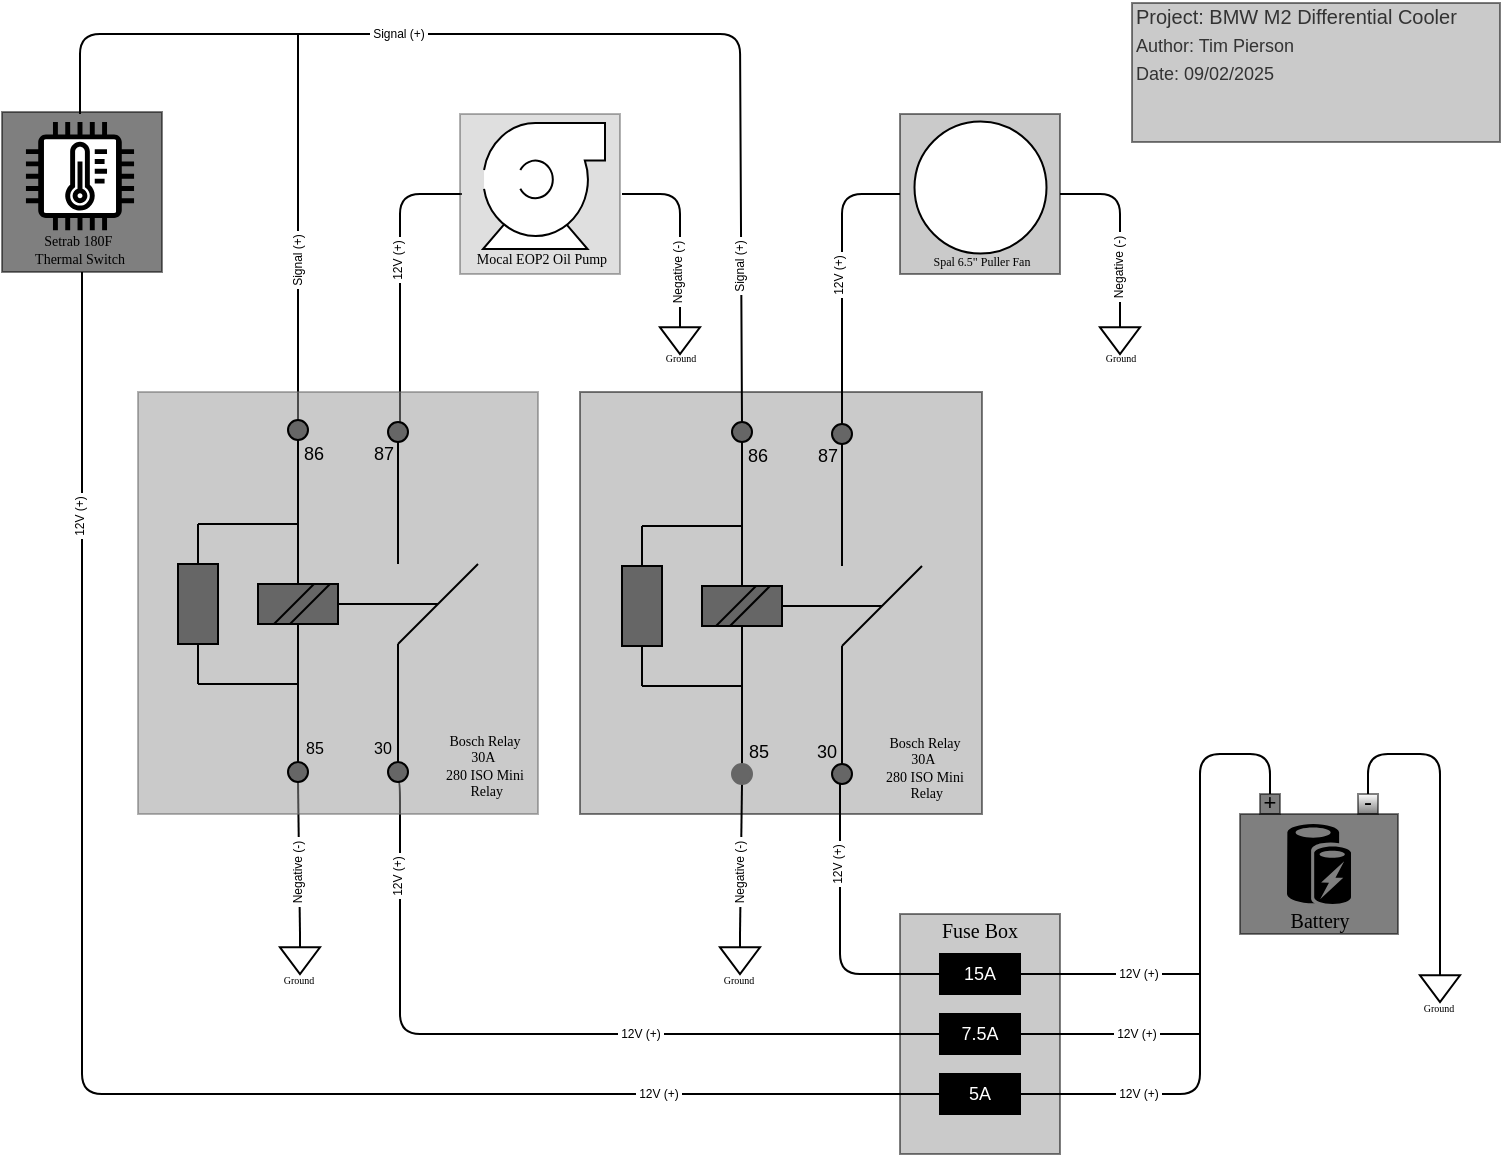 <mxfile version="28.1.2">
  <diagram name="Page-1" id="_E8ELYtHnHAGCjDZnW66">
    <mxGraphModel dx="474" dy="375" grid="1" gridSize="10" guides="1" tooltips="1" connect="1" arrows="1" fold="1" page="1" pageScale="1" pageWidth="1100" pageHeight="850" background="none" math="0" shadow="0" adaptiveColors="none">
      <root>
        <mxCell id="0" />
        <mxCell id="1" parent="0" />
        <mxCell id="ljTsGrph6UNTOj-xFB7d-183" value="" style="group;opacity=50;fillColor=default;fillStyle=solid;container=0;" vertex="1" connectable="0" parent="1">
          <mxGeometry x="380" y="219" width="201" height="211" as="geometry" />
        </mxCell>
        <mxCell id="ljTsGrph6UNTOj-xFB7d-103" value="" style="rounded=0;whiteSpace=wrap;html=1;fillColor=light-dark(#959595,#FFFFFF);gradientColor=none;strokeColor=#000000;opacity=50;fillStyle=solid;" vertex="1" parent="1">
          <mxGeometry x="380" y="219" width="201" height="211" as="geometry" />
        </mxCell>
        <mxCell id="ljTsGrph6UNTOj-xFB7d-180" value="" style="group;fillStyle=solid;" vertex="1" connectable="0" parent="1">
          <mxGeometry x="540" y="480" width="80" height="120" as="geometry" />
        </mxCell>
        <mxCell id="ljTsGrph6UNTOj-xFB7d-109" value="" style="rounded=0;whiteSpace=wrap;html=1;fillColor=light-dark(#959595,#959595);gradientColor=none;strokeColor=light-dark(#000000,#000000);opacity=50;fillStyle=solid;" vertex="1" parent="ljTsGrph6UNTOj-xFB7d-180">
          <mxGeometry width="80" height="120" as="geometry" />
        </mxCell>
        <mxCell id="ljTsGrph6UNTOj-xFB7d-20" value="15A" style="rounded=0;whiteSpace=wrap;html=1;fontSize=9;fillColor=light-dark(#000000,#000000);fontColor=light-dark(#FFFFFF,#FFFFFF);" vertex="1" parent="ljTsGrph6UNTOj-xFB7d-180">
          <mxGeometry x="20" y="20" width="40" height="20" as="geometry" />
        </mxCell>
        <mxCell id="ljTsGrph6UNTOj-xFB7d-21" value="7.5A" style="rounded=0;whiteSpace=wrap;html=1;fontSize=9;fillStyle=solid;fillColor=light-dark(#000000,#000000);fontColor=light-dark(#FFFFFF,#FFFFFF);" vertex="1" parent="ljTsGrph6UNTOj-xFB7d-180">
          <mxGeometry x="20" y="50" width="40" height="20" as="geometry" />
        </mxCell>
        <mxCell id="ljTsGrph6UNTOj-xFB7d-23" value="5A" style="rounded=0;whiteSpace=wrap;html=1;fontSize=9;fillStyle=solid;fillColor=#000000;fontColor=light-dark(#FFFFFF,#FFFFFF);" vertex="1" parent="ljTsGrph6UNTOj-xFB7d-180">
          <mxGeometry x="20" y="80" width="40" height="20" as="geometry" />
        </mxCell>
        <mxCell id="ljTsGrph6UNTOj-xFB7d-173" value="&lt;div&gt;Fuse Box&lt;/div&gt;" style="text;html=1;align=center;verticalAlign=middle;whiteSpace=wrap;rounded=0;fontFamily=Verdana;fontSize=10;" vertex="1" parent="ljTsGrph6UNTOj-xFB7d-180">
          <mxGeometry x="10" y="2" width="60" height="12" as="geometry" />
        </mxCell>
        <mxCell id="ljTsGrph6UNTOj-xFB7d-195" value="" style="edgeStyle=orthogonalEdgeStyle;rounded=1;orthogonalLoop=1;jettySize=auto;html=1;endArrow=none;endFill=0;curved=0;" edge="1" parent="1" source="5BmA53OhYEYzgZZ_0BUa-34">
          <mxGeometry relative="1" as="geometry">
            <mxPoint x="239" y="40" as="targetPoint" />
          </mxGeometry>
        </mxCell>
        <mxCell id="ljTsGrph6UNTOj-xFB7d-84" value="" style="edgeStyle=orthogonalEdgeStyle;rounded=1;orthogonalLoop=1;jettySize=auto;html=1;entryX=0;entryY=0.5;entryDx=0;entryDy=0;endArrow=none;endFill=0;curved=0;" edge="1" parent="1" source="5BmA53OhYEYzgZZ_0BUa-36">
          <mxGeometry relative="1" as="geometry">
            <mxPoint x="321" y="120" as="targetPoint" />
            <Array as="points">
              <mxPoint x="290" y="120" />
            </Array>
          </mxGeometry>
        </mxCell>
        <mxCell id="ljTsGrph6UNTOj-xFB7d-54" value="" style="edgeStyle=orthogonalEdgeStyle;rounded=1;orthogonalLoop=1;jettySize=auto;html=1;entryX=0;entryY=0.5;entryDx=0;entryDy=0;endArrow=none;endFill=0;curved=0;exitX=0.5;exitY=1;exitDx=0;exitDy=0;" edge="1" parent="1" source="5BmA53OhYEYzgZZ_0BUa-42" target="ljTsGrph6UNTOj-xFB7d-21">
          <mxGeometry relative="1" as="geometry">
            <mxPoint x="390" y="540" as="targetPoint" />
            <Array as="points">
              <mxPoint x="290" y="414" />
              <mxPoint x="290" y="540" />
            </Array>
          </mxGeometry>
        </mxCell>
        <mxCell id="ljTsGrph6UNTOj-xFB7d-51" value="" style="edgeStyle=orthogonalEdgeStyle;rounded=1;orthogonalLoop=1;jettySize=auto;html=1;endArrow=none;endFill=0;entryX=0;entryY=0.5;entryDx=0;entryDy=0;curved=0;" edge="1" parent="1" source="5BmA53OhYEYzgZZ_0BUa-123" target="ljTsGrph6UNTOj-xFB7d-20">
          <mxGeometry relative="1" as="geometry">
            <mxPoint x="510" y="500" as="targetPoint" />
            <Array as="points">
              <mxPoint x="510" y="510" />
            </Array>
          </mxGeometry>
        </mxCell>
        <mxCell id="ljTsGrph6UNTOj-xFB7d-101" value="" style="edgeStyle=orthogonalEdgeStyle;rounded=1;orthogonalLoop=1;jettySize=auto;html=1;endArrow=none;endFill=0;entryX=0.5;entryY=1;entryDx=0;entryDy=0;curved=0;" edge="1" parent="1" source="ljTsGrph6UNTOj-xFB7d-23" target="ljTsGrph6UNTOj-xFB7d-97">
          <mxGeometry relative="1" as="geometry">
            <mxPoint x="192" y="570" as="targetPoint" />
          </mxGeometry>
        </mxCell>
        <mxCell id="ljTsGrph6UNTOj-xFB7d-142" value="&lt;font style=&quot;font-size: 6px;&quot;&gt;&amp;nbsp;12V (+)&amp;nbsp;&lt;/font&gt;" style="edgeLabel;html=1;align=center;verticalAlign=middle;resizable=0;points=[];" vertex="1" connectable="0" parent="ljTsGrph6UNTOj-xFB7d-101">
          <mxGeometry x="-0.468" y="-1" relative="1" as="geometry">
            <mxPoint x="82" y="-1" as="offset" />
          </mxGeometry>
        </mxCell>
        <mxCell id="ljTsGrph6UNTOj-xFB7d-28" value="" style="endArrow=none;html=1;rounded=1;exitX=1;exitY=0.5;exitDx=0;exitDy=0;entryX=0.5;entryY=0;entryDx=0;entryDy=0;shadow=0;curved=0;" edge="1" parent="1" target="ljTsGrph6UNTOj-xFB7d-24">
          <mxGeometry width="50" height="50" relative="1" as="geometry">
            <mxPoint x="600" y="570" as="sourcePoint" />
            <mxPoint x="725" y="420" as="targetPoint" />
            <Array as="points">
              <mxPoint x="690" y="570" />
              <mxPoint x="690" y="400" />
              <mxPoint x="725" y="400" />
            </Array>
          </mxGeometry>
        </mxCell>
        <mxCell id="ljTsGrph6UNTOj-xFB7d-29" value="" style="endArrow=none;html=1;rounded=0;entryX=1;entryY=0.5;entryDx=0;entryDy=0;" edge="1" parent="1" target="ljTsGrph6UNTOj-xFB7d-21">
          <mxGeometry width="50" height="50" relative="1" as="geometry">
            <mxPoint x="690" y="540" as="sourcePoint" />
            <mxPoint x="720" y="580" as="targetPoint" />
          </mxGeometry>
        </mxCell>
        <mxCell id="ljTsGrph6UNTOj-xFB7d-30" value="" style="endArrow=none;html=1;rounded=0;entryX=1.001;entryY=0.397;entryDx=0;entryDy=0;entryPerimeter=0;jumpStyle=arc;" edge="1" parent="1">
          <mxGeometry width="50" height="50" relative="1" as="geometry">
            <mxPoint x="690" y="510" as="sourcePoint" />
            <mxPoint x="600.04" y="509.94" as="targetPoint" />
          </mxGeometry>
        </mxCell>
        <mxCell id="ljTsGrph6UNTOj-xFB7d-56" value="" style="endArrow=none;html=1;rounded=0;entryX=0.5;entryY=1;entryDx=0;entryDy=0;exitX=0.5;exitY=0;exitDx=0;exitDy=0;exitPerimeter=0;" edge="1" parent="1" target="5BmA53OhYEYzgZZ_0BUa-122">
          <mxGeometry width="50" height="50" relative="1" as="geometry">
            <mxPoint x="460" y="490" as="sourcePoint" />
            <mxPoint x="460" y="470" as="targetPoint" />
          </mxGeometry>
        </mxCell>
        <mxCell id="ljTsGrph6UNTOj-xFB7d-58" value="" style="endArrow=none;html=1;rounded=0;entryX=0.5;entryY=1;entryDx=0;entryDy=0;exitX=0.5;exitY=0;exitDx=0;exitDy=0;exitPerimeter=0;" edge="1" parent="1" source="ljTsGrph6UNTOj-xFB7d-137" target="5BmA53OhYEYzgZZ_0BUa-41">
          <mxGeometry width="50" height="50" relative="1" as="geometry">
            <mxPoint x="240" y="490" as="sourcePoint" />
            <mxPoint x="240" y="415" as="targetPoint" />
          </mxGeometry>
        </mxCell>
        <mxCell id="ljTsGrph6UNTOj-xFB7d-189" value="" style="edgeStyle=orthogonalEdgeStyle;rounded=1;orthogonalLoop=1;jettySize=auto;html=1;entryX=0.5;entryY=0;entryDx=0;entryDy=0;endArrow=none;endFill=0;curved=0;" edge="1" parent="1" source="ljTsGrph6UNTOj-xFB7d-59" target="ljTsGrph6UNTOj-xFB7d-25">
          <mxGeometry relative="1" as="geometry">
            <Array as="points">
              <mxPoint x="810" y="400" />
              <mxPoint x="774" y="400" />
            </Array>
          </mxGeometry>
        </mxCell>
        <mxCell id="ljTsGrph6UNTOj-xFB7d-59" value="&lt;font style=&quot;font-size: 5px;&quot; face=&quot;Verdana&quot;&gt;Ground&lt;/font&gt;" style="pointerEvents=1;verticalLabelPosition=bottom;shadow=0;dashed=0;align=center;html=1;verticalAlign=top;shape=mxgraph.electrical.signal_sources.signal_ground;spacingLeft=-2;spacing=-11;" vertex="1" parent="1">
          <mxGeometry x="800" y="504" width="20" height="20" as="geometry" />
        </mxCell>
        <mxCell id="ljTsGrph6UNTOj-xFB7d-73" value="" style="edgeStyle=orthogonalEdgeStyle;rounded=1;orthogonalLoop=1;jettySize=auto;html=1;entryX=0.5;entryY=0;entryDx=0;entryDy=0;endArrow=none;endFill=0;jumpStyle=arc;curved=0;" edge="1" parent="1" source="ljTsGrph6UNTOj-xFB7d-70" target="5BmA53OhYEYzgZZ_0BUa-121">
          <mxGeometry relative="1" as="geometry">
            <mxPoint x="475.0" y="90" as="targetPoint" />
          </mxGeometry>
        </mxCell>
        <mxCell id="ljTsGrph6UNTOj-xFB7d-139" value="&lt;div&gt;&amp;nbsp;12V (+)&amp;nbsp;&lt;/div&gt;" style="edgeLabel;html=1;align=center;verticalAlign=middle;resizable=0;points=[];fontSize=6;horizontal=0;spacing=2;spacingBottom=-1;" vertex="1" connectable="0" parent="ljTsGrph6UNTOj-xFB7d-73">
          <mxGeometry x="0.158" y="2" relative="1" as="geometry">
            <mxPoint x="-4" y="-13" as="offset" />
          </mxGeometry>
        </mxCell>
        <mxCell id="ljTsGrph6UNTOj-xFB7d-70" value="" style="whiteSpace=wrap;html=1;aspect=fixed;fillStyle=solid;gradientColor=none;fillColor=light-dark(#959595,#FFFFFF);opacity=50;fontFamily=Verdana;strokeColor=default;spacing=1;fontColor=default;" vertex="1" parent="1">
          <mxGeometry x="540" y="80" width="80" height="80" as="geometry" />
        </mxCell>
        <mxCell id="ljTsGrph6UNTOj-xFB7d-74" value="Ground" style="pointerEvents=1;verticalLabelPosition=bottom;shadow=0;dashed=0;align=center;html=1;verticalAlign=top;shape=mxgraph.electrical.signal_sources.signal_ground;spacing=-2;spacingLeft=-1;fontFamily=Verdana;fontSize=5;spacingBottom=0;spacingTop=-3;" vertex="1" parent="1">
          <mxGeometry x="640" y="180" width="20" height="20" as="geometry" />
        </mxCell>
        <mxCell id="ljTsGrph6UNTOj-xFB7d-86" value="Ground" style="pointerEvents=1;verticalLabelPosition=bottom;shadow=0;dashed=0;align=center;html=1;verticalAlign=top;shape=mxgraph.electrical.signal_sources.signal_ground;labelPosition=center;spacing=-2;spacingLeft=-1;fontSize=5;fontFamily=Verdana;spacingTop=-3;" vertex="1" parent="1">
          <mxGeometry x="420" y="180" width="20" height="20" as="geometry" />
        </mxCell>
        <mxCell id="ljTsGrph6UNTOj-xFB7d-87" value="" style="endArrow=none;html=1;rounded=1;entryX=1;entryY=0.5;entryDx=0;entryDy=0;exitX=0.5;exitY=0;exitDx=0;exitDy=0;exitPerimeter=0;curved=0;" edge="1" parent="1" source="ljTsGrph6UNTOj-xFB7d-86">
          <mxGeometry width="50" height="50" relative="1" as="geometry">
            <mxPoint x="290.5" y="200" as="sourcePoint" />
            <mxPoint x="401" y="120" as="targetPoint" />
            <Array as="points">
              <mxPoint x="430" y="120" />
            </Array>
          </mxGeometry>
        </mxCell>
        <mxCell id="ljTsGrph6UNTOj-xFB7d-92" value="" style="endArrow=none;html=1;rounded=1;curved=0;entryX=0.5;entryY=0;entryDx=0;entryDy=0;" edge="1" parent="1" target="5BmA53OhYEYzgZZ_0BUa-119">
          <mxGeometry width="50" height="50" relative="1" as="geometry">
            <mxPoint x="130" y="80" as="sourcePoint" />
            <mxPoint x="460" y="40" as="targetPoint" />
            <Array as="points">
              <mxPoint x="130" y="40" />
              <mxPoint x="460" y="40" />
            </Array>
          </mxGeometry>
        </mxCell>
        <mxCell id="ljTsGrph6UNTOj-xFB7d-135" value="&amp;nbsp;Signal (+)&amp;nbsp;" style="edgeLabel;html=1;align=center;verticalAlign=middle;resizable=0;points=[];fontSize=6;" vertex="1" connectable="0" parent="ljTsGrph6UNTOj-xFB7d-92">
          <mxGeometry x="0.379" relative="1" as="geometry">
            <mxPoint x="-171" y="-19" as="offset" />
          </mxGeometry>
        </mxCell>
        <mxCell id="ljTsGrph6UNTOj-xFB7d-104" value="" style="endArrow=none;html=1;rounded=1;exitX=0.5;exitY=0;exitDx=0;exitDy=0;exitPerimeter=0;curved=0;entryX=1;entryY=0.5;entryDx=0;entryDy=0;" edge="1" parent="1" source="ljTsGrph6UNTOj-xFB7d-74" target="ljTsGrph6UNTOj-xFB7d-70">
          <mxGeometry width="50" height="50" relative="1" as="geometry">
            <mxPoint x="580" y="244" as="sourcePoint" />
            <mxPoint x="650" y="120" as="targetPoint" />
            <Array as="points">
              <mxPoint x="650" y="120" />
            </Array>
          </mxGeometry>
        </mxCell>
        <mxCell id="ljTsGrph6UNTOj-xFB7d-115" value="" style="group;fillColor=#959595;fillStyle=solid;gradientColor=none;container=0;opacity=30;strokeColor=default;" vertex="1" connectable="0" parent="1">
          <mxGeometry x="320" y="80" width="80" height="80" as="geometry" />
        </mxCell>
        <mxCell id="ljTsGrph6UNTOj-xFB7d-81" value="" style="shape=mxgraph.pid.pumps.centrifugal_pump_1;html=1;pointerEvents=1;align=center;verticalLabelPosition=bottom;verticalAlign=top;dashed=0;fontSize=8;spacing=7;container=0;movable=1;resizable=1;rotatable=1;deletable=1;editable=1;locked=0;connectable=1;fillStyle=solid;" vertex="1" parent="1">
          <mxGeometry x="331.5" y="84.5" width="61" height="63" as="geometry">
            <mxRectangle x="331.5" y="84.5" width="50" height="40" as="alternateBounds" />
          </mxGeometry>
        </mxCell>
        <mxCell id="ljTsGrph6UNTOj-xFB7d-136" value="&lt;font style=&quot;font-size: 5px;&quot; face=&quot;Verdana&quot;&gt;Ground&lt;/font&gt;" style="pointerEvents=1;verticalLabelPosition=bottom;shadow=0;dashed=0;align=center;html=1;verticalAlign=top;shape=mxgraph.electrical.signal_sources.signal_ground;spacingLeft=-2;spacing=-11;fillStyle=solid;" vertex="1" parent="1">
          <mxGeometry x="450" y="490" width="20" height="20" as="geometry" />
        </mxCell>
        <mxCell id="ljTsGrph6UNTOj-xFB7d-137" value="&lt;font style=&quot;font-size: 5px;&quot; face=&quot;Verdana&quot;&gt;Ground&lt;/font&gt;" style="pointerEvents=1;verticalLabelPosition=bottom;shadow=0;dashed=0;align=center;html=1;verticalAlign=top;shape=mxgraph.electrical.signal_sources.signal_ground;spacingLeft=-2;spacing=-11;" vertex="1" parent="1">
          <mxGeometry x="230" y="490" width="20" height="20" as="geometry" />
        </mxCell>
        <mxCell id="ljTsGrph6UNTOj-xFB7d-148" value="&lt;font style=&quot;font-size: 6px;&quot;&gt;&amp;nbsp;Negative (-)&amp;nbsp;&lt;/font&gt;" style="edgeLabel;html=1;align=center;verticalAlign=middle;resizable=0;points=[];horizontal=0;" vertex="1" connectable="0" parent="1">
          <mxGeometry x="647" y="157" as="geometry" />
        </mxCell>
        <mxCell id="ljTsGrph6UNTOj-xFB7d-150" value="&lt;font style=&quot;font-size: 6px;&quot;&gt;&amp;nbsp;Negative (-)&amp;nbsp;&lt;/font&gt;" style="edgeLabel;html=1;align=center;verticalAlign=middle;resizable=0;points=[];horizontal=0;spacingBottom=1;" vertex="1" connectable="0" parent="1">
          <mxGeometry x="428" y="157" as="geometry">
            <mxPoint x="-1" y="-3" as="offset" />
          </mxGeometry>
        </mxCell>
        <mxCell id="ljTsGrph6UNTOj-xFB7d-151" value="&lt;div&gt;&amp;nbsp;12V (+)&amp;nbsp;&lt;/div&gt;" style="edgeLabel;html=1;align=center;verticalAlign=middle;resizable=0;points=[];fontSize=6;horizontal=0;spacing=2;spacingBottom=-1;" vertex="1" connectable="0" parent="1">
          <mxGeometry x="288" y="154" as="geometry" />
        </mxCell>
        <mxCell id="ljTsGrph6UNTOj-xFB7d-152" value="&lt;div&gt;&amp;nbsp;12V (+)&amp;nbsp;&lt;/div&gt;" style="edgeLabel;html=1;align=center;verticalAlign=middle;resizable=0;points=[];fontSize=6;horizontal=0;spacing=2;spacingBottom=-1;" vertex="1" connectable="0" parent="1">
          <mxGeometry x="129" y="282" as="geometry" />
        </mxCell>
        <mxCell id="ljTsGrph6UNTOj-xFB7d-153" value="&amp;nbsp;Signal (+)&amp;nbsp;" style="edgeLabel;html=1;align=center;verticalAlign=middle;resizable=0;points=[];fontSize=6;horizontal=0;spacingBottom=-1;" vertex="1" connectable="0" parent="1">
          <mxGeometry x="238" y="154" as="geometry" />
        </mxCell>
        <mxCell id="ljTsGrph6UNTOj-xFB7d-154" value="&amp;nbsp;Signal (+)&amp;nbsp;" style="edgeLabel;html=1;align=center;verticalAlign=middle;resizable=0;points=[];fontSize=6;horizontal=0;spacingBottom=-1;" vertex="1" connectable="0" parent="1">
          <mxGeometry x="459" y="157" as="geometry" />
        </mxCell>
        <mxCell id="ljTsGrph6UNTOj-xFB7d-156" value="&lt;font style=&quot;font-size: 6px;&quot;&gt;&amp;nbsp;12V (+)&amp;nbsp;&lt;/font&gt;" style="edgeLabel;html=1;align=center;verticalAlign=middle;resizable=0;points=[];" vertex="1" connectable="0" parent="1">
          <mxGeometry x="410" y="538" as="geometry" />
        </mxCell>
        <mxCell id="ljTsGrph6UNTOj-xFB7d-157" value="&lt;font style=&quot;font-size: 6px;&quot;&gt;&amp;nbsp;12V (+)&amp;nbsp;&lt;/font&gt;" style="edgeLabel;html=1;align=center;verticalAlign=middle;resizable=0;points=[];" vertex="1" connectable="0" parent="1">
          <mxGeometry x="659" y="568" as="geometry" />
        </mxCell>
        <mxCell id="ljTsGrph6UNTOj-xFB7d-158" value="&lt;font style=&quot;font-size: 6px;&quot;&gt;&amp;nbsp;12V (+)&amp;nbsp;&lt;/font&gt;" style="edgeLabel;html=1;align=center;verticalAlign=middle;resizable=0;points=[];" vertex="1" connectable="0" parent="1">
          <mxGeometry x="658" y="538" as="geometry" />
        </mxCell>
        <mxCell id="ljTsGrph6UNTOj-xFB7d-159" value="&lt;font style=&quot;font-size: 6px;&quot;&gt;&amp;nbsp;12V (+)&amp;nbsp;&lt;/font&gt;" style="edgeLabel;html=1;align=center;verticalAlign=middle;resizable=0;points=[];" vertex="1" connectable="0" parent="1">
          <mxGeometry x="659" y="508" as="geometry" />
        </mxCell>
        <mxCell id="ljTsGrph6UNTOj-xFB7d-161" value="&lt;font style=&quot;font-size: 6px;&quot;&gt;&amp;nbsp;Negative (-)&amp;nbsp;&lt;/font&gt;" style="edgeLabel;html=1;align=center;verticalAlign=middle;resizable=0;points=[];horizontal=0;spacingBottom=1;" vertex="1" connectable="0" parent="1">
          <mxGeometry x="237" y="460" as="geometry" />
        </mxCell>
        <mxCell id="ljTsGrph6UNTOj-xFB7d-162" value="&lt;font style=&quot;font-size: 6px;&quot;&gt;&amp;nbsp;Negative (-)&amp;nbsp;&lt;/font&gt;" style="edgeLabel;html=1;align=center;verticalAlign=middle;resizable=0;points=[];horizontal=0;spacingBottom=1;" vertex="1" connectable="0" parent="1">
          <mxGeometry x="458" y="460" as="geometry" />
        </mxCell>
        <mxCell id="ljTsGrph6UNTOj-xFB7d-163" value="&lt;div&gt;&amp;nbsp;12V (+)&amp;nbsp;&lt;/div&gt;" style="edgeLabel;html=1;align=center;verticalAlign=middle;resizable=0;points=[];fontSize=6;horizontal=0;spacing=2;spacingBottom=-1;" vertex="1" connectable="0" parent="1">
          <mxGeometry x="509" y="460" as="geometry">
            <mxPoint x="-1" y="4" as="offset" />
          </mxGeometry>
        </mxCell>
        <mxCell id="ljTsGrph6UNTOj-xFB7d-167" value="&lt;div&gt;&amp;nbsp;12V (+)&amp;nbsp;&lt;/div&gt;" style="edgeLabel;html=1;align=center;verticalAlign=middle;resizable=0;points=[];fontSize=6;horizontal=0;spacing=2;spacingBottom=-1;" vertex="1" connectable="0" parent="1">
          <mxGeometry x="289" y="466" as="geometry">
            <mxPoint x="-1" y="4" as="offset" />
          </mxGeometry>
        </mxCell>
        <mxCell id="ljTsGrph6UNTOj-xFB7d-175" value="&lt;div&gt;Spal 6.5&quot; Puller Fan&lt;/div&gt;" style="text;html=1;align=center;verticalAlign=middle;whiteSpace=wrap;rounded=0;fontFamily=Verdana;fontSize=6;" vertex="1" parent="1">
          <mxGeometry x="526" y="139" width="110" height="30" as="geometry" />
        </mxCell>
        <mxCell id="ljTsGrph6UNTOj-xFB7d-176" value="&lt;div&gt;Mocal EOP2 Oil Pump&lt;/div&gt;" style="text;html=1;align=center;verticalAlign=middle;whiteSpace=wrap;rounded=0;fontFamily=Verdana;fontSize=7;" vertex="1" parent="1">
          <mxGeometry x="306" y="138" width="110" height="30" as="geometry" />
        </mxCell>
        <mxCell id="ljTsGrph6UNTOj-xFB7d-178" value="" style="group;fillStyle=solid;" vertex="1" connectable="0" parent="1">
          <mxGeometry x="90" y="79" width="81" height="80" as="geometry" />
        </mxCell>
        <mxCell id="ljTsGrph6UNTOj-xFB7d-97" value="" style="rounded=0;whiteSpace=wrap;html=1;fillColor=light-dark(#FFFFFF,#FFFFFF);gradientColor=light-dark(#000000,#000000);opacity=50;" vertex="1" parent="ljTsGrph6UNTOj-xFB7d-178">
          <mxGeometry x="1" width="80" height="80" as="geometry" />
        </mxCell>
        <mxCell id="ljTsGrph6UNTOj-xFB7d-192" value="" style="rounded=1;whiteSpace=wrap;html=1;arcSize=0;" vertex="1" parent="ljTsGrph6UNTOj-xFB7d-178">
          <mxGeometry x="21.48" y="12.53" width="37.03" height="39.12" as="geometry" />
        </mxCell>
        <mxCell id="ljTsGrph6UNTOj-xFB7d-126" value="" style="outlineConnect=0;fontColor=#232F3E;gradientColor=none;fillColor=light-dark(#000000,#1A1A1A);strokeColor=#FFFFFF;dashed=0;verticalLabelPosition=bottom;verticalAlign=top;align=center;html=1;fontSize=12;fontStyle=0;aspect=fixed;pointerEvents=1;shape=mxgraph.aws4.iot_thing_temperature_sensor;shadow=0;perimeterSpacing=4;fillStyle=auto;" vertex="1" parent="ljTsGrph6UNTOj-xFB7d-178">
          <mxGeometry x="12.97" y="5.06" width="54.06" height="54.06" as="geometry" />
        </mxCell>
        <mxCell id="ljTsGrph6UNTOj-xFB7d-177" value="&lt;div&gt;Setrab 180F&amp;nbsp;&lt;/div&gt;&lt;div&gt;Thermal Switch&lt;/div&gt;" style="text;html=1;align=center;verticalAlign=middle;whiteSpace=wrap;rounded=0;fontFamily=Verdana;fontSize=7;" vertex="1" parent="ljTsGrph6UNTOj-xFB7d-178">
          <mxGeometry y="54" width="80" height="30" as="geometry" />
        </mxCell>
        <mxCell id="ljTsGrph6UNTOj-xFB7d-182" value="" style="group" vertex="1" connectable="0" parent="1">
          <mxGeometry x="159" y="219" width="200" height="211" as="geometry" />
        </mxCell>
        <mxCell id="ljTsGrph6UNTOj-xFB7d-102" value="" style="rounded=0;whiteSpace=wrap;html=1;fillColor=light-dark(#959595,#959595);gradientColor=none;strokeColor=#666666;opacity=50;" vertex="1" parent="ljTsGrph6UNTOj-xFB7d-182">
          <mxGeometry width="200" height="211" as="geometry" />
        </mxCell>
        <mxCell id="5BmA53OhYEYzgZZ_0BUa-3" value="" style="rounded=0;whiteSpace=wrap;html=1;fillStyle=solid;fillColor=light-dark(#666666,#FFFFFF);gradientColor=none;gradientDirection=north;strokeWidth=1;" parent="ljTsGrph6UNTOj-xFB7d-182" vertex="1">
          <mxGeometry x="60" y="96" width="40" height="20" as="geometry" />
        </mxCell>
        <mxCell id="5BmA53OhYEYzgZZ_0BUa-5" value="" style="endArrow=none;html=1;rounded=0;exitX=1;exitY=0.5;exitDx=0;exitDy=0;" parent="ljTsGrph6UNTOj-xFB7d-182" source="5BmA53OhYEYzgZZ_0BUa-3" edge="1">
          <mxGeometry width="50" height="50" relative="1" as="geometry">
            <mxPoint x="90" y="136" as="sourcePoint" />
            <mxPoint x="150" y="106" as="targetPoint" />
          </mxGeometry>
        </mxCell>
        <mxCell id="5BmA53OhYEYzgZZ_0BUa-7" value="" style="endArrow=none;html=1;rounded=0;" parent="ljTsGrph6UNTOj-xFB7d-182" edge="1">
          <mxGeometry width="50" height="50" relative="1" as="geometry">
            <mxPoint x="80" y="46" as="sourcePoint" />
            <mxPoint x="80" y="46" as="targetPoint" />
          </mxGeometry>
        </mxCell>
        <mxCell id="5BmA53OhYEYzgZZ_0BUa-13" value="" style="endArrow=none;html=1;rounded=0;" parent="ljTsGrph6UNTOj-xFB7d-182" edge="1">
          <mxGeometry width="50" height="50" relative="1" as="geometry">
            <mxPoint x="80" y="146" as="sourcePoint" />
            <mxPoint x="80" y="116" as="targetPoint" />
          </mxGeometry>
        </mxCell>
        <mxCell id="5BmA53OhYEYzgZZ_0BUa-15" value="" style="endArrow=none;html=1;rounded=0;exitX=0.5;exitY=0;exitDx=0;exitDy=0;" parent="ljTsGrph6UNTOj-xFB7d-182" source="5BmA53OhYEYzgZZ_0BUa-3" edge="1">
          <mxGeometry width="50" height="50" relative="1" as="geometry">
            <mxPoint x="180" y="156" as="sourcePoint" />
            <mxPoint x="80" y="66" as="targetPoint" />
          </mxGeometry>
        </mxCell>
        <mxCell id="5BmA53OhYEYzgZZ_0BUa-17" value="" style="endArrow=none;html=1;rounded=0;" parent="ljTsGrph6UNTOj-xFB7d-182" edge="1">
          <mxGeometry width="50" height="50" relative="1" as="geometry">
            <mxPoint x="130" y="126" as="sourcePoint" />
            <mxPoint x="170" y="86" as="targetPoint" />
          </mxGeometry>
        </mxCell>
        <mxCell id="5BmA53OhYEYzgZZ_0BUa-18" value="" style="endArrow=none;html=1;rounded=0;" parent="ljTsGrph6UNTOj-xFB7d-182" source="5BmA53OhYEYzgZZ_0BUa-34" edge="1">
          <mxGeometry width="50" height="50" relative="1" as="geometry">
            <mxPoint x="80" y="26" as="sourcePoint" />
            <mxPoint x="80" y="66" as="targetPoint" />
          </mxGeometry>
        </mxCell>
        <mxCell id="5BmA53OhYEYzgZZ_0BUa-19" value="" style="endArrow=none;html=1;rounded=0;" parent="ljTsGrph6UNTOj-xFB7d-182" edge="1">
          <mxGeometry width="50" height="50" relative="1" as="geometry">
            <mxPoint x="80" y="186" as="sourcePoint" />
            <mxPoint x="80" y="146" as="targetPoint" />
          </mxGeometry>
        </mxCell>
        <mxCell id="5BmA53OhYEYzgZZ_0BUa-20" value="" style="endArrow=none;html=1;rounded=0;exitX=1;exitY=1;exitDx=0;exitDy=0;" parent="ljTsGrph6UNTOj-xFB7d-182" edge="1" source="5BmA53OhYEYzgZZ_0BUa-93">
          <mxGeometry width="50" height="50" relative="1" as="geometry">
            <mxPoint x="130" y="186" as="sourcePoint" />
            <mxPoint x="130" y="126" as="targetPoint" />
          </mxGeometry>
        </mxCell>
        <mxCell id="5BmA53OhYEYzgZZ_0BUa-21" value="" style="endArrow=none;html=1;rounded=0;" parent="ljTsGrph6UNTOj-xFB7d-182" source="5BmA53OhYEYzgZZ_0BUa-36" edge="1">
          <mxGeometry width="50" height="50" relative="1" as="geometry">
            <mxPoint x="130" y="86" as="sourcePoint" />
            <mxPoint x="130" y="26" as="targetPoint" />
          </mxGeometry>
        </mxCell>
        <mxCell id="5BmA53OhYEYzgZZ_0BUa-26" value="" style="rounded=0;whiteSpace=wrap;html=1;fillColor=light-dark(#666666,#FFFFFF);" parent="ljTsGrph6UNTOj-xFB7d-182" vertex="1">
          <mxGeometry x="20" y="86" width="20" height="40" as="geometry" />
        </mxCell>
        <mxCell id="5BmA53OhYEYzgZZ_0BUa-28" value="" style="endArrow=none;html=1;rounded=0;entryX=0.5;entryY=0;entryDx=0;entryDy=0;" parent="ljTsGrph6UNTOj-xFB7d-182" target="5BmA53OhYEYzgZZ_0BUa-26" edge="1">
          <mxGeometry width="50" height="50" relative="1" as="geometry">
            <mxPoint x="30" y="66" as="sourcePoint" />
            <mxPoint x="230" y="106" as="targetPoint" />
          </mxGeometry>
        </mxCell>
        <mxCell id="5BmA53OhYEYzgZZ_0BUa-29" value="" style="endArrow=none;html=1;rounded=0;" parent="ljTsGrph6UNTOj-xFB7d-182" edge="1">
          <mxGeometry width="50" height="50" relative="1" as="geometry">
            <mxPoint x="30" y="66" as="sourcePoint" />
            <mxPoint x="80" y="66" as="targetPoint" />
          </mxGeometry>
        </mxCell>
        <mxCell id="5BmA53OhYEYzgZZ_0BUa-32" value="" style="endArrow=none;html=1;rounded=0;entryX=0.5;entryY=1;entryDx=0;entryDy=0;" parent="ljTsGrph6UNTOj-xFB7d-182" target="5BmA53OhYEYzgZZ_0BUa-26" edge="1">
          <mxGeometry width="50" height="50" relative="1" as="geometry">
            <mxPoint x="30" y="146" as="sourcePoint" />
            <mxPoint x="230" y="106" as="targetPoint" />
          </mxGeometry>
        </mxCell>
        <mxCell id="5BmA53OhYEYzgZZ_0BUa-33" value="" style="endArrow=none;html=1;rounded=0;" parent="ljTsGrph6UNTOj-xFB7d-182" edge="1">
          <mxGeometry width="50" height="50" relative="1" as="geometry">
            <mxPoint x="30" y="146" as="sourcePoint" />
            <mxPoint x="80" y="146" as="targetPoint" />
          </mxGeometry>
        </mxCell>
        <mxCell id="5BmA53OhYEYzgZZ_0BUa-35" value="" style="endArrow=none;html=1;rounded=0;" parent="ljTsGrph6UNTOj-xFB7d-182" target="5BmA53OhYEYzgZZ_0BUa-34" edge="1">
          <mxGeometry width="50" height="50" relative="1" as="geometry">
            <mxPoint x="80" y="26" as="sourcePoint" />
            <mxPoint x="80" y="66" as="targetPoint" />
          </mxGeometry>
        </mxCell>
        <mxCell id="5BmA53OhYEYzgZZ_0BUa-34" value="" style="ellipse;whiteSpace=wrap;html=1;aspect=fixed;fillColor=#666666;fillStyle=solid;" parent="ljTsGrph6UNTOj-xFB7d-182" vertex="1">
          <mxGeometry x="75" y="14" width="10" height="10" as="geometry" />
        </mxCell>
        <mxCell id="5BmA53OhYEYzgZZ_0BUa-39" value="" style="endArrow=none;html=1;rounded=0;" parent="ljTsGrph6UNTOj-xFB7d-182" target="5BmA53OhYEYzgZZ_0BUa-36" edge="1">
          <mxGeometry width="50" height="50" relative="1" as="geometry">
            <mxPoint x="130" y="86" as="sourcePoint" />
            <mxPoint x="130" y="26" as="targetPoint" />
          </mxGeometry>
        </mxCell>
        <mxCell id="5BmA53OhYEYzgZZ_0BUa-36" value="" style="ellipse;whiteSpace=wrap;html=1;aspect=fixed;fillColor=#666666;fillStyle=solid;" parent="ljTsGrph6UNTOj-xFB7d-182" vertex="1">
          <mxGeometry x="125" y="15" width="10" height="10" as="geometry" />
        </mxCell>
        <mxCell id="5BmA53OhYEYzgZZ_0BUa-41" value="" style="ellipse;whiteSpace=wrap;html=1;aspect=fixed;fillColor=#666666;fillStyle=solid;" parent="ljTsGrph6UNTOj-xFB7d-182" vertex="1">
          <mxGeometry x="75" y="185" width="10" height="10" as="geometry" />
        </mxCell>
        <mxCell id="5BmA53OhYEYzgZZ_0BUa-42" value="" style="ellipse;whiteSpace=wrap;html=1;aspect=fixed;fillStyle=solid;fillColor=#666666;" parent="ljTsGrph6UNTOj-xFB7d-182" vertex="1">
          <mxGeometry x="125" y="185" width="10" height="10" as="geometry" />
        </mxCell>
        <mxCell id="5BmA53OhYEYzgZZ_0BUa-93" value="&lt;font&gt;30&lt;/font&gt;" style="text;html=1;align=center;verticalAlign=middle;whiteSpace=wrap;rounded=0;fontSize=8;" parent="ljTsGrph6UNTOj-xFB7d-182" vertex="1">
          <mxGeometry x="115" y="171" width="15" height="14" as="geometry" />
        </mxCell>
        <mxCell id="5BmA53OhYEYzgZZ_0BUa-94" value="&lt;font&gt;85&lt;/font&gt;" style="text;html=1;align=center;verticalAlign=middle;whiteSpace=wrap;rounded=0;fontSize=8;" parent="ljTsGrph6UNTOj-xFB7d-182" vertex="1">
          <mxGeometry x="81" y="171" width="15" height="14" as="geometry" />
        </mxCell>
        <mxCell id="5BmA53OhYEYzgZZ_0BUa-100" value="&lt;div&gt;&lt;font style=&quot;font-size: 9px;&quot;&gt;87&lt;/font&gt;&lt;/div&gt;" style="text;html=1;align=center;verticalAlign=middle;whiteSpace=wrap;rounded=0;" parent="ljTsGrph6UNTOj-xFB7d-182" vertex="1">
          <mxGeometry x="118" y="26" width="10" height="8" as="geometry" />
        </mxCell>
        <mxCell id="5BmA53OhYEYzgZZ_0BUa-101" value="&lt;font style=&quot;font-size: 9px;&quot;&gt;86&lt;/font&gt;" style="text;html=1;align=center;verticalAlign=middle;whiteSpace=wrap;rounded=0;" parent="ljTsGrph6UNTOj-xFB7d-182" vertex="1">
          <mxGeometry x="83" y="26" width="10" height="8" as="geometry" />
        </mxCell>
        <mxCell id="ljTsGrph6UNTOj-xFB7d-171" value="&lt;div&gt;Bosch Relay&lt;/div&gt;&lt;div&gt;30A&amp;nbsp;&lt;/div&gt;&lt;div&gt;280 ISO Mini&lt;/div&gt;&lt;div&gt;&amp;nbsp;Relay&lt;/div&gt;" style="text;html=1;align=center;verticalAlign=middle;rounded=0;fontSize=7;fontStyle=0;fontFamily=Verdana;labelPosition=center;verticalLabelPosition=middle;" vertex="1" parent="ljTsGrph6UNTOj-xFB7d-182">
          <mxGeometry x="148" y="166" width="50" height="41" as="geometry" />
        </mxCell>
        <mxCell id="ljTsGrph6UNTOj-xFB7d-198" value="" style="endArrow=none;html=1;rounded=0;exitX=0.25;exitY=1;exitDx=0;exitDy=0;entryX=0.75;entryY=0;entryDx=0;entryDy=0;strokeColor=light-dark(#000000,#000000);startSize=6;endSize=6;" edge="1" parent="ljTsGrph6UNTOj-xFB7d-182">
          <mxGeometry width="50" height="50" relative="1" as="geometry">
            <mxPoint x="68" y="116" as="sourcePoint" />
            <mxPoint x="88" y="96" as="targetPoint" />
          </mxGeometry>
        </mxCell>
        <mxCell id="ljTsGrph6UNTOj-xFB7d-181" value="" style="group;opacity=50;" vertex="1" connectable="0" parent="1">
          <mxGeometry x="710" y="420" width="78" height="71" as="geometry" />
        </mxCell>
        <mxCell id="ljTsGrph6UNTOj-xFB7d-1" value="" style="rounded=0;whiteSpace=wrap;html=1;fillStyle=auto;gradientColor=light-dark(#000000,#FFFFFF);opacity=50;" vertex="1" parent="ljTsGrph6UNTOj-xFB7d-181">
          <mxGeometry y="10" width="79" height="60" as="geometry" />
        </mxCell>
        <mxCell id="ljTsGrph6UNTOj-xFB7d-24" value="&lt;font style=&quot;font-size: 11px;&quot;&gt;+&lt;/font&gt;" style="whiteSpace=wrap;html=1;aspect=fixed;fillStyle=solid;fillColor=light-dark(#FFFFFF,#FFFFFF);strokeColor=light-dark(#000000,#FFFFFF);spacingBottom=2;gradientColor=#000000;opacity=50;" vertex="1" parent="ljTsGrph6UNTOj-xFB7d-181">
          <mxGeometry x="10" width="10" height="10" as="geometry" />
        </mxCell>
        <mxCell id="ljTsGrph6UNTOj-xFB7d-25" value="-" style="whiteSpace=wrap;html=1;aspect=fixed;fillStyle=solid;strokeWidth=1;spacingBottom=2;gradientColor=#000000;opacity=50;" vertex="1" parent="ljTsGrph6UNTOj-xFB7d-181">
          <mxGeometry x="59" width="10" height="10" as="geometry" />
        </mxCell>
        <mxCell id="ljTsGrph6UNTOj-xFB7d-112" value="" style="verticalLabelPosition=bottom;html=1;verticalAlign=top;align=center;strokeColor=none;fillColor=light-dark(#000000,#1A1A1A);shape=mxgraph.azure.azure_cache;" vertex="1" parent="ljTsGrph6UNTOj-xFB7d-181">
          <mxGeometry x="23.5" y="15" width="32" height="40" as="geometry" />
        </mxCell>
        <mxCell id="ljTsGrph6UNTOj-xFB7d-174" value="&lt;div&gt;&lt;font face=&quot;Verdana&quot;&gt;Battery&lt;/font&gt;&lt;/div&gt;" style="text;html=1;align=center;verticalAlign=middle;whiteSpace=wrap;rounded=0;fontColor=light-dark(#000000,#000000);fontSize=10;labelBorderColor=none;textShadow=0;" vertex="1" parent="ljTsGrph6UNTOj-xFB7d-181">
          <mxGeometry x="9.5" y="55" width="60" height="16" as="geometry" />
        </mxCell>
        <mxCell id="ljTsGrph6UNTOj-xFB7d-184" value="&lt;div&gt;&lt;font style=&quot;font-size: 10px;&quot;&gt;Project: BMW M2 Differential Cooler&lt;/font&gt;&lt;/div&gt;&lt;div&gt;&lt;font style=&quot;font-size: 9px;&quot;&gt;Author: Tim Pierson&lt;/font&gt;&lt;/div&gt;&lt;div&gt;&lt;font style=&quot;font-size: 9px;&quot;&gt;Date: 09/02/2025&lt;/font&gt;&lt;/div&gt;&lt;div&gt;&lt;br&gt;&lt;/div&gt;&lt;div&gt;&lt;br&gt;&lt;/div&gt;" style="text;html=1;align=left;verticalAlign=middle;whiteSpace=wrap;rounded=0;strokeColor=#000000;spacingRight=14;spacing=2;fillColor=#959595;fontColor=#333333;glass=0;gradientColor=none;opacity=50;fillStyle=solid;" vertex="1" parent="1">
          <mxGeometry x="656" y="24.5" width="184" height="69.5" as="geometry" />
        </mxCell>
        <mxCell id="ljTsGrph6UNTOj-xFB7d-187" value="" style="group;fillColor=none;" vertex="1" connectable="0" parent="1">
          <mxGeometry x="547.25" y="83.75" width="80.25" height="70" as="geometry" />
        </mxCell>
        <mxCell id="ljTsGrph6UNTOj-xFB7d-186" value="" style="ellipse;whiteSpace=wrap;html=1;fillColor=light-dark(#FFFFFF,#FFFFFF);" vertex="1" parent="ljTsGrph6UNTOj-xFB7d-187">
          <mxGeometry width="66" height="66" as="geometry" />
        </mxCell>
        <mxCell id="ljTsGrph6UNTOj-xFB7d-191" value="" style="shape=image;html=1;verticalAlign=top;verticalLabelPosition=bottom;labelBackgroundColor=#ffffff;imageAspect=0;aspect=fixed;image=https://icons.diagrams.net/icon-cache1/Bootstrap_Vol_2-2296/fan-593.svg" vertex="1" parent="ljTsGrph6UNTOj-xFB7d-187">
          <mxGeometry x="-1" width="67" height="67" as="geometry" />
        </mxCell>
        <mxCell id="ljTsGrph6UNTOj-xFB7d-199" value="" style="endArrow=none;html=1;rounded=0;exitX=0.25;exitY=1;exitDx=0;exitDy=0;entryX=0.75;entryY=0;entryDx=0;entryDy=0;strokeColor=light-dark(#000000,#000000);startSize=6;endSize=6;" edge="1" parent="1">
          <mxGeometry width="50" height="50" relative="1" as="geometry">
            <mxPoint x="235" y="335" as="sourcePoint" />
            <mxPoint x="255" y="315" as="targetPoint" />
          </mxGeometry>
        </mxCell>
        <mxCell id="5BmA53OhYEYzgZZ_0BUa-103" value="" style="rounded=0;whiteSpace=wrap;html=1;fillColor=#666666;strokeColor=light-dark(#000000,#000000);gradientColor=none;fillStyle=solid;" parent="1" vertex="1">
          <mxGeometry x="441" y="316" width="40" height="20" as="geometry" />
        </mxCell>
        <mxCell id="ljTsGrph6UNTOj-xFB7d-201" value="" style="endArrow=none;html=1;rounded=0;exitX=0.25;exitY=1;exitDx=0;exitDy=0;entryX=0.75;entryY=0;entryDx=0;entryDy=0;strokeColor=light-dark(#000000,#000000);startSize=6;endSize=6;" edge="1" parent="1">
          <mxGeometry width="50" height="50" relative="1" as="geometry">
            <mxPoint x="448" y="336" as="sourcePoint" />
            <mxPoint x="468" y="316" as="targetPoint" />
          </mxGeometry>
        </mxCell>
        <mxCell id="ljTsGrph6UNTOj-xFB7d-202" value="" style="endArrow=none;html=1;rounded=0;exitX=0.25;exitY=1;exitDx=0;exitDy=0;entryX=0.75;entryY=0;entryDx=0;entryDy=0;strokeColor=light-dark(#000000,#000000);startSize=6;endSize=6;" edge="1" parent="1">
          <mxGeometry width="50" height="50" relative="1" as="geometry">
            <mxPoint x="455" y="336" as="sourcePoint" />
            <mxPoint x="475" y="316" as="targetPoint" />
          </mxGeometry>
        </mxCell>
        <mxCell id="5BmA53OhYEYzgZZ_0BUa-104" value="" style="endArrow=none;html=1;rounded=0;exitX=1;exitY=0.5;exitDx=0;exitDy=0;" parent="1" source="5BmA53OhYEYzgZZ_0BUa-103" edge="1">
          <mxGeometry width="50" height="50" relative="1" as="geometry">
            <mxPoint x="471" y="356" as="sourcePoint" />
            <mxPoint x="531" y="326" as="targetPoint" />
          </mxGeometry>
        </mxCell>
        <mxCell id="5BmA53OhYEYzgZZ_0BUa-105" value="" style="endArrow=none;html=1;rounded=0;" parent="1" edge="1">
          <mxGeometry width="50" height="50" relative="1" as="geometry">
            <mxPoint x="461" y="266" as="sourcePoint" />
            <mxPoint x="461" y="266" as="targetPoint" />
          </mxGeometry>
        </mxCell>
        <mxCell id="5BmA53OhYEYzgZZ_0BUa-106" value="" style="endArrow=none;html=1;rounded=0;" parent="1" edge="1">
          <mxGeometry width="50" height="50" relative="1" as="geometry">
            <mxPoint x="461" y="366" as="sourcePoint" />
            <mxPoint x="461" y="336" as="targetPoint" />
          </mxGeometry>
        </mxCell>
        <mxCell id="5BmA53OhYEYzgZZ_0BUa-107" value="" style="endArrow=none;html=1;rounded=0;exitX=0.5;exitY=0;exitDx=0;exitDy=0;" parent="1" source="5BmA53OhYEYzgZZ_0BUa-103" edge="1">
          <mxGeometry width="50" height="50" relative="1" as="geometry">
            <mxPoint x="561" y="376" as="sourcePoint" />
            <mxPoint x="461" y="286" as="targetPoint" />
          </mxGeometry>
        </mxCell>
        <mxCell id="5BmA53OhYEYzgZZ_0BUa-108" value="" style="endArrow=none;html=1;rounded=0;" parent="1" edge="1">
          <mxGeometry width="50" height="50" relative="1" as="geometry">
            <mxPoint x="511" y="346" as="sourcePoint" />
            <mxPoint x="551" y="306" as="targetPoint" />
          </mxGeometry>
        </mxCell>
        <mxCell id="5BmA53OhYEYzgZZ_0BUa-109" value="" style="endArrow=none;html=1;rounded=0;" parent="1" source="5BmA53OhYEYzgZZ_0BUa-119" edge="1">
          <mxGeometry width="50" height="50" relative="1" as="geometry">
            <mxPoint x="461" y="246" as="sourcePoint" />
            <mxPoint x="461" y="286" as="targetPoint" />
          </mxGeometry>
        </mxCell>
        <mxCell id="5BmA53OhYEYzgZZ_0BUa-110" value="" style="endArrow=none;html=1;rounded=0;exitX=0.5;exitY=0;exitDx=0;exitDy=0;" parent="1" edge="1" source="5BmA53OhYEYzgZZ_0BUa-122">
          <mxGeometry width="50" height="50" relative="1" as="geometry">
            <mxPoint x="461" y="406" as="sourcePoint" />
            <mxPoint x="461" y="366" as="targetPoint" />
          </mxGeometry>
        </mxCell>
        <mxCell id="5BmA53OhYEYzgZZ_0BUa-111" value="" style="endArrow=none;html=1;rounded=0;exitX=1;exitY=1;exitDx=0;exitDy=0;" parent="1" edge="1" source="5BmA53OhYEYzgZZ_0BUa-126">
          <mxGeometry width="50" height="50" relative="1" as="geometry">
            <mxPoint x="511" y="406" as="sourcePoint" />
            <mxPoint x="511" y="346" as="targetPoint" />
          </mxGeometry>
        </mxCell>
        <mxCell id="5BmA53OhYEYzgZZ_0BUa-112" value="" style="endArrow=none;html=1;rounded=0;" parent="1" source="5BmA53OhYEYzgZZ_0BUa-121" edge="1">
          <mxGeometry width="50" height="50" relative="1" as="geometry">
            <mxPoint x="511" y="306" as="sourcePoint" />
            <mxPoint x="511" y="246" as="targetPoint" />
          </mxGeometry>
        </mxCell>
        <mxCell id="5BmA53OhYEYzgZZ_0BUa-113" value="" style="rounded=0;whiteSpace=wrap;html=1;fillStyle=solid;fillColor=light-dark(#666666,#FFFFFF);strokeColor=light-dark(#000000,#000000);" parent="1" vertex="1">
          <mxGeometry x="401" y="306" width="20" height="40" as="geometry" />
        </mxCell>
        <mxCell id="5BmA53OhYEYzgZZ_0BUa-114" value="" style="endArrow=none;html=1;rounded=0;entryX=0.5;entryY=0;entryDx=0;entryDy=0;" parent="1" target="5BmA53OhYEYzgZZ_0BUa-113" edge="1">
          <mxGeometry width="50" height="50" relative="1" as="geometry">
            <mxPoint x="411" y="286" as="sourcePoint" />
            <mxPoint x="611" y="326" as="targetPoint" />
          </mxGeometry>
        </mxCell>
        <mxCell id="5BmA53OhYEYzgZZ_0BUa-115" value="" style="endArrow=none;html=1;rounded=0;" parent="1" edge="1">
          <mxGeometry width="50" height="50" relative="1" as="geometry">
            <mxPoint x="411" y="286" as="sourcePoint" />
            <mxPoint x="461" y="286" as="targetPoint" />
          </mxGeometry>
        </mxCell>
        <mxCell id="5BmA53OhYEYzgZZ_0BUa-116" value="" style="endArrow=none;html=1;rounded=0;entryX=0.5;entryY=1;entryDx=0;entryDy=0;" parent="1" target="5BmA53OhYEYzgZZ_0BUa-113" edge="1">
          <mxGeometry width="50" height="50" relative="1" as="geometry">
            <mxPoint x="411" y="366" as="sourcePoint" />
            <mxPoint x="611" y="326" as="targetPoint" />
          </mxGeometry>
        </mxCell>
        <mxCell id="5BmA53OhYEYzgZZ_0BUa-117" value="" style="endArrow=none;html=1;rounded=0;" parent="1" edge="1">
          <mxGeometry width="50" height="50" relative="1" as="geometry">
            <mxPoint x="411" y="366" as="sourcePoint" />
            <mxPoint x="461" y="366" as="targetPoint" />
          </mxGeometry>
        </mxCell>
        <mxCell id="5BmA53OhYEYzgZZ_0BUa-118" value="" style="endArrow=none;html=1;rounded=0;" parent="1" target="5BmA53OhYEYzgZZ_0BUa-119" edge="1">
          <mxGeometry width="50" height="50" relative="1" as="geometry">
            <mxPoint x="461" y="246" as="sourcePoint" />
            <mxPoint x="461" y="286" as="targetPoint" />
          </mxGeometry>
        </mxCell>
        <mxCell id="5BmA53OhYEYzgZZ_0BUa-119" value="" style="ellipse;whiteSpace=wrap;html=1;aspect=fixed;fillColor=#666666;fillStyle=solid;" parent="1" vertex="1">
          <mxGeometry x="456" y="234" width="10" height="10" as="geometry" />
        </mxCell>
        <mxCell id="5BmA53OhYEYzgZZ_0BUa-120" value="" style="endArrow=none;html=1;rounded=0;" parent="1" target="5BmA53OhYEYzgZZ_0BUa-121" edge="1">
          <mxGeometry width="50" height="50" relative="1" as="geometry">
            <mxPoint x="511" y="306" as="sourcePoint" />
            <mxPoint x="511" y="246" as="targetPoint" />
          </mxGeometry>
        </mxCell>
        <mxCell id="5BmA53OhYEYzgZZ_0BUa-121" value="" style="ellipse;whiteSpace=wrap;html=1;aspect=fixed;fillColor=#666666;fillStyle=solid;" parent="1" vertex="1">
          <mxGeometry x="506" y="235" width="10" height="10" as="geometry" />
        </mxCell>
        <mxCell id="5BmA53OhYEYzgZZ_0BUa-122" value="" style="ellipse;whiteSpace=wrap;html=1;aspect=fixed;fillColor=#666666;fillStyle=solid;gradientColor=none;strokeColor=#666666;" parent="1" vertex="1">
          <mxGeometry x="456" y="405" width="10" height="10" as="geometry" />
        </mxCell>
        <mxCell id="5BmA53OhYEYzgZZ_0BUa-123" value="" style="ellipse;whiteSpace=wrap;html=1;aspect=fixed;fillColor=#666666;strokeColor=#000000;fillStyle=solid;" parent="1" vertex="1">
          <mxGeometry x="506" y="405" width="10" height="10" as="geometry" />
        </mxCell>
        <mxCell id="5BmA53OhYEYzgZZ_0BUa-126" value="&lt;font style=&quot;font-size: 9px;&quot;&gt;30&lt;/font&gt;" style="text;html=1;align=center;verticalAlign=middle;whiteSpace=wrap;rounded=0;" parent="1" vertex="1">
          <mxGeometry x="496" y="391" width="15" height="14" as="geometry" />
        </mxCell>
        <mxCell id="5BmA53OhYEYzgZZ_0BUa-127" value="&lt;font style=&quot;font-size: 9px;&quot;&gt;85&lt;/font&gt;" style="text;html=1;align=center;verticalAlign=middle;whiteSpace=wrap;rounded=0;" parent="1" vertex="1">
          <mxGeometry x="462" y="391" width="15" height="14" as="geometry" />
        </mxCell>
        <mxCell id="5BmA53OhYEYzgZZ_0BUa-128" value="&lt;div&gt;&lt;font style=&quot;font-size: 9px;&quot;&gt;87&lt;/font&gt;&lt;/div&gt;" style="text;html=1;align=center;verticalAlign=middle;whiteSpace=wrap;rounded=0;" parent="1" vertex="1">
          <mxGeometry x="499" y="246" width="10" height="8" as="geometry" />
        </mxCell>
        <mxCell id="5BmA53OhYEYzgZZ_0BUa-129" value="&lt;font style=&quot;font-size: 9px;&quot;&gt;86&lt;/font&gt;" style="text;html=1;align=center;verticalAlign=middle;whiteSpace=wrap;rounded=0;" parent="1" vertex="1">
          <mxGeometry x="464" y="246" width="10" height="8" as="geometry" />
        </mxCell>
        <mxCell id="ljTsGrph6UNTOj-xFB7d-172" value="&lt;div&gt;Bosch Relay&lt;/div&gt;&lt;div&gt;30A&amp;nbsp;&lt;/div&gt;&lt;div&gt;280 ISO Mini&lt;/div&gt;&lt;div&gt;&amp;nbsp;Relay&lt;/div&gt;" style="text;html=1;align=center;verticalAlign=middle;rounded=1;fontSize=7;fontStyle=0;fontFamily=Verdana;labelPosition=center;verticalLabelPosition=middle;fillColor=none;glass=0;" vertex="1" parent="1">
          <mxGeometry x="527" y="386" width="50" height="41" as="geometry" />
        </mxCell>
      </root>
    </mxGraphModel>
  </diagram>
</mxfile>
